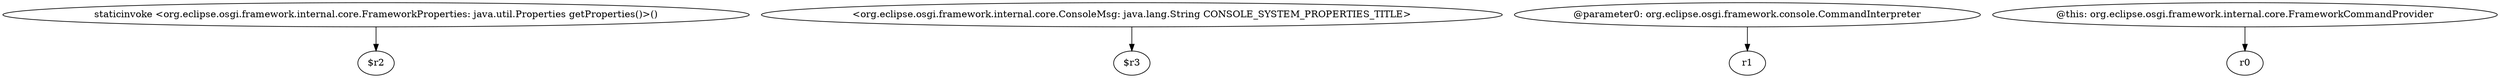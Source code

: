 digraph g {
0[label="staticinvoke <org.eclipse.osgi.framework.internal.core.FrameworkProperties: java.util.Properties getProperties()>()"]
1[label="$r2"]
0->1[label=""]
2[label="<org.eclipse.osgi.framework.internal.core.ConsoleMsg: java.lang.String CONSOLE_SYSTEM_PROPERTIES_TITLE>"]
3[label="$r3"]
2->3[label=""]
4[label="@parameter0: org.eclipse.osgi.framework.console.CommandInterpreter"]
5[label="r1"]
4->5[label=""]
6[label="@this: org.eclipse.osgi.framework.internal.core.FrameworkCommandProvider"]
7[label="r0"]
6->7[label=""]
}